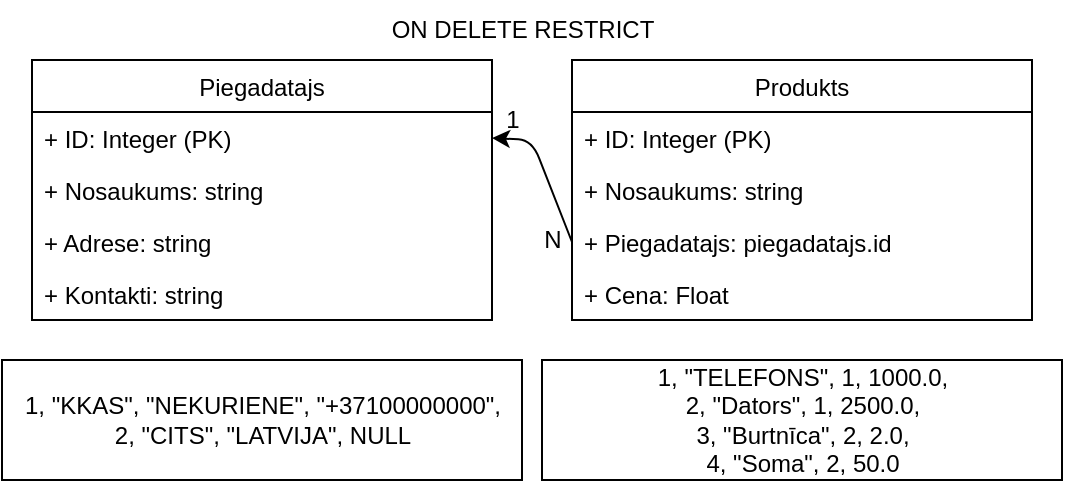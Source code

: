 <mxfile>
    <diagram id="T68NHRshgGz8DIFtUA6O" name="Page-1">
        <mxGraphModel dx="556" dy="208" grid="1" gridSize="10" guides="1" tooltips="1" connect="1" arrows="1" fold="1" page="1" pageScale="1" pageWidth="850" pageHeight="1100" math="0" shadow="0">
            <root>
                <mxCell id="0"/>
                <mxCell id="1" parent="0"/>
                <mxCell id="2" value="Piegadatajs" style="swimlane;fontStyle=0;childLayout=stackLayout;horizontal=1;startSize=26;fillColor=none;horizontalStack=0;resizeParent=1;resizeParentMax=0;resizeLast=0;collapsible=1;marginBottom=0;" vertex="1" parent="1">
                    <mxGeometry x="40" y="40" width="230" height="130" as="geometry"/>
                </mxCell>
                <mxCell id="3" value="+ ID: Integer (PK)" style="text;strokeColor=none;fillColor=none;align=left;verticalAlign=top;spacingLeft=4;spacingRight=4;overflow=hidden;rotatable=0;points=[[0,0.5],[1,0.5]];portConstraint=eastwest;" vertex="1" parent="2">
                    <mxGeometry y="26" width="230" height="26" as="geometry"/>
                </mxCell>
                <mxCell id="4" value="+ Nosaukums: string" style="text;strokeColor=none;fillColor=none;align=left;verticalAlign=top;spacingLeft=4;spacingRight=4;overflow=hidden;rotatable=0;points=[[0,0.5],[1,0.5]];portConstraint=eastwest;" vertex="1" parent="2">
                    <mxGeometry y="52" width="230" height="26" as="geometry"/>
                </mxCell>
                <mxCell id="5" value="+ Adrese: string" style="text;strokeColor=none;fillColor=none;align=left;verticalAlign=top;spacingLeft=4;spacingRight=4;overflow=hidden;rotatable=0;points=[[0,0.5],[1,0.5]];portConstraint=eastwest;" vertex="1" parent="2">
                    <mxGeometry y="78" width="230" height="26" as="geometry"/>
                </mxCell>
                <mxCell id="6" value="+ Kontakti: string" style="text;strokeColor=none;fillColor=none;align=left;verticalAlign=top;spacingLeft=4;spacingRight=4;overflow=hidden;rotatable=0;points=[[0,0.5],[1,0.5]];portConstraint=eastwest;" vertex="1" parent="2">
                    <mxGeometry y="104" width="230" height="26" as="geometry"/>
                </mxCell>
                <mxCell id="7" value="1, &quot;KKAS&quot;, &quot;NEKURIENE&quot;, &quot;+37100000000&quot;,&lt;br&gt;2, &quot;CITS&quot;, &quot;LATVIJA&quot;, NULL" style="html=1;" vertex="1" parent="1">
                    <mxGeometry x="25" y="190" width="260" height="60" as="geometry"/>
                </mxCell>
                <mxCell id="8" value="Produkts" style="swimlane;fontStyle=0;childLayout=stackLayout;horizontal=1;startSize=26;fillColor=none;horizontalStack=0;resizeParent=1;resizeParentMax=0;resizeLast=0;collapsible=1;marginBottom=0;" vertex="1" parent="1">
                    <mxGeometry x="310" y="40" width="230" height="130" as="geometry"/>
                </mxCell>
                <mxCell id="9" value="+ ID: Integer (PK)" style="text;strokeColor=none;fillColor=none;align=left;verticalAlign=top;spacingLeft=4;spacingRight=4;overflow=hidden;rotatable=0;points=[[0,0.5],[1,0.5]];portConstraint=eastwest;" vertex="1" parent="8">
                    <mxGeometry y="26" width="230" height="26" as="geometry"/>
                </mxCell>
                <mxCell id="10" value="+ Nosaukums: string" style="text;strokeColor=none;fillColor=none;align=left;verticalAlign=top;spacingLeft=4;spacingRight=4;overflow=hidden;rotatable=0;points=[[0,0.5],[1,0.5]];portConstraint=eastwest;" vertex="1" parent="8">
                    <mxGeometry y="52" width="230" height="26" as="geometry"/>
                </mxCell>
                <mxCell id="11" value="+ Piegadatajs: piegadatajs.id" style="text;strokeColor=none;fillColor=none;align=left;verticalAlign=top;spacingLeft=4;spacingRight=4;overflow=hidden;rotatable=0;points=[[0,0.5],[1,0.5]];portConstraint=eastwest;" vertex="1" parent="8">
                    <mxGeometry y="78" width="230" height="26" as="geometry"/>
                </mxCell>
                <mxCell id="12" value="+ Cena: Float" style="text;strokeColor=none;fillColor=none;align=left;verticalAlign=top;spacingLeft=4;spacingRight=4;overflow=hidden;rotatable=0;points=[[0,0.5],[1,0.5]];portConstraint=eastwest;" vertex="1" parent="8">
                    <mxGeometry y="104" width="230" height="26" as="geometry"/>
                </mxCell>
                <mxCell id="13" style="edgeStyle=none;html=1;exitX=0;exitY=0.5;exitDx=0;exitDy=0;entryX=1;entryY=0.5;entryDx=0;entryDy=0;" edge="1" parent="1" source="11" target="3">
                    <mxGeometry relative="1" as="geometry">
                        <Array as="points">
                            <mxPoint x="290" y="80"/>
                        </Array>
                    </mxGeometry>
                </mxCell>
                <mxCell id="14" value="1" style="text;html=1;align=center;verticalAlign=middle;resizable=0;points=[];autosize=1;strokeColor=none;fillColor=none;" vertex="1" parent="1">
                    <mxGeometry x="265" y="55" width="30" height="30" as="geometry"/>
                </mxCell>
                <mxCell id="15" value="N" style="text;html=1;align=center;verticalAlign=middle;resizable=0;points=[];autosize=1;strokeColor=none;fillColor=none;" vertex="1" parent="1">
                    <mxGeometry x="285" y="115" width="30" height="30" as="geometry"/>
                </mxCell>
                <mxCell id="17" value="ON DELETE RESTRICT" style="text;html=1;align=center;verticalAlign=middle;resizable=0;points=[];autosize=1;strokeColor=none;fillColor=none;" vertex="1" parent="1">
                    <mxGeometry x="210" y="10" width="150" height="30" as="geometry"/>
                </mxCell>
                <mxCell id="18" value="1, &quot;TELEFONS&quot;, 1, 1000.0,&lt;br&gt;2, &quot;Dators&quot;, 1, 2500.0,&lt;br&gt;3, &quot;Burtnīca&quot;, 2, 2.0,&lt;br&gt;4, &quot;Soma&quot;, 2, 50.0" style="html=1;" vertex="1" parent="1">
                    <mxGeometry x="295" y="190" width="260" height="60" as="geometry"/>
                </mxCell>
            </root>
        </mxGraphModel>
    </diagram>
</mxfile>